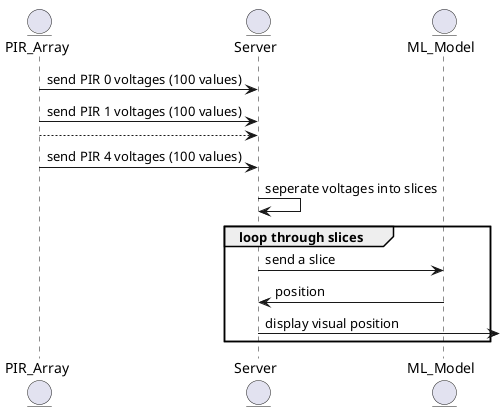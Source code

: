 
@startuml  
entity PIR_Array as pirs 
entity Server as server 
entity ML_Model as ml 

pirs -> server: send PIR 0 voltages (100 values)
pirs -> server: send PIR 1 voltages (100 values)
pirs --> server:
pirs -> server: send PIR 4 voltages (100 values)

server -> server: seperate voltages into slices

group loop through slices
  server -> ml: send a slice
  ml -> server: position
  server -> : display visual position
end 




@enduml